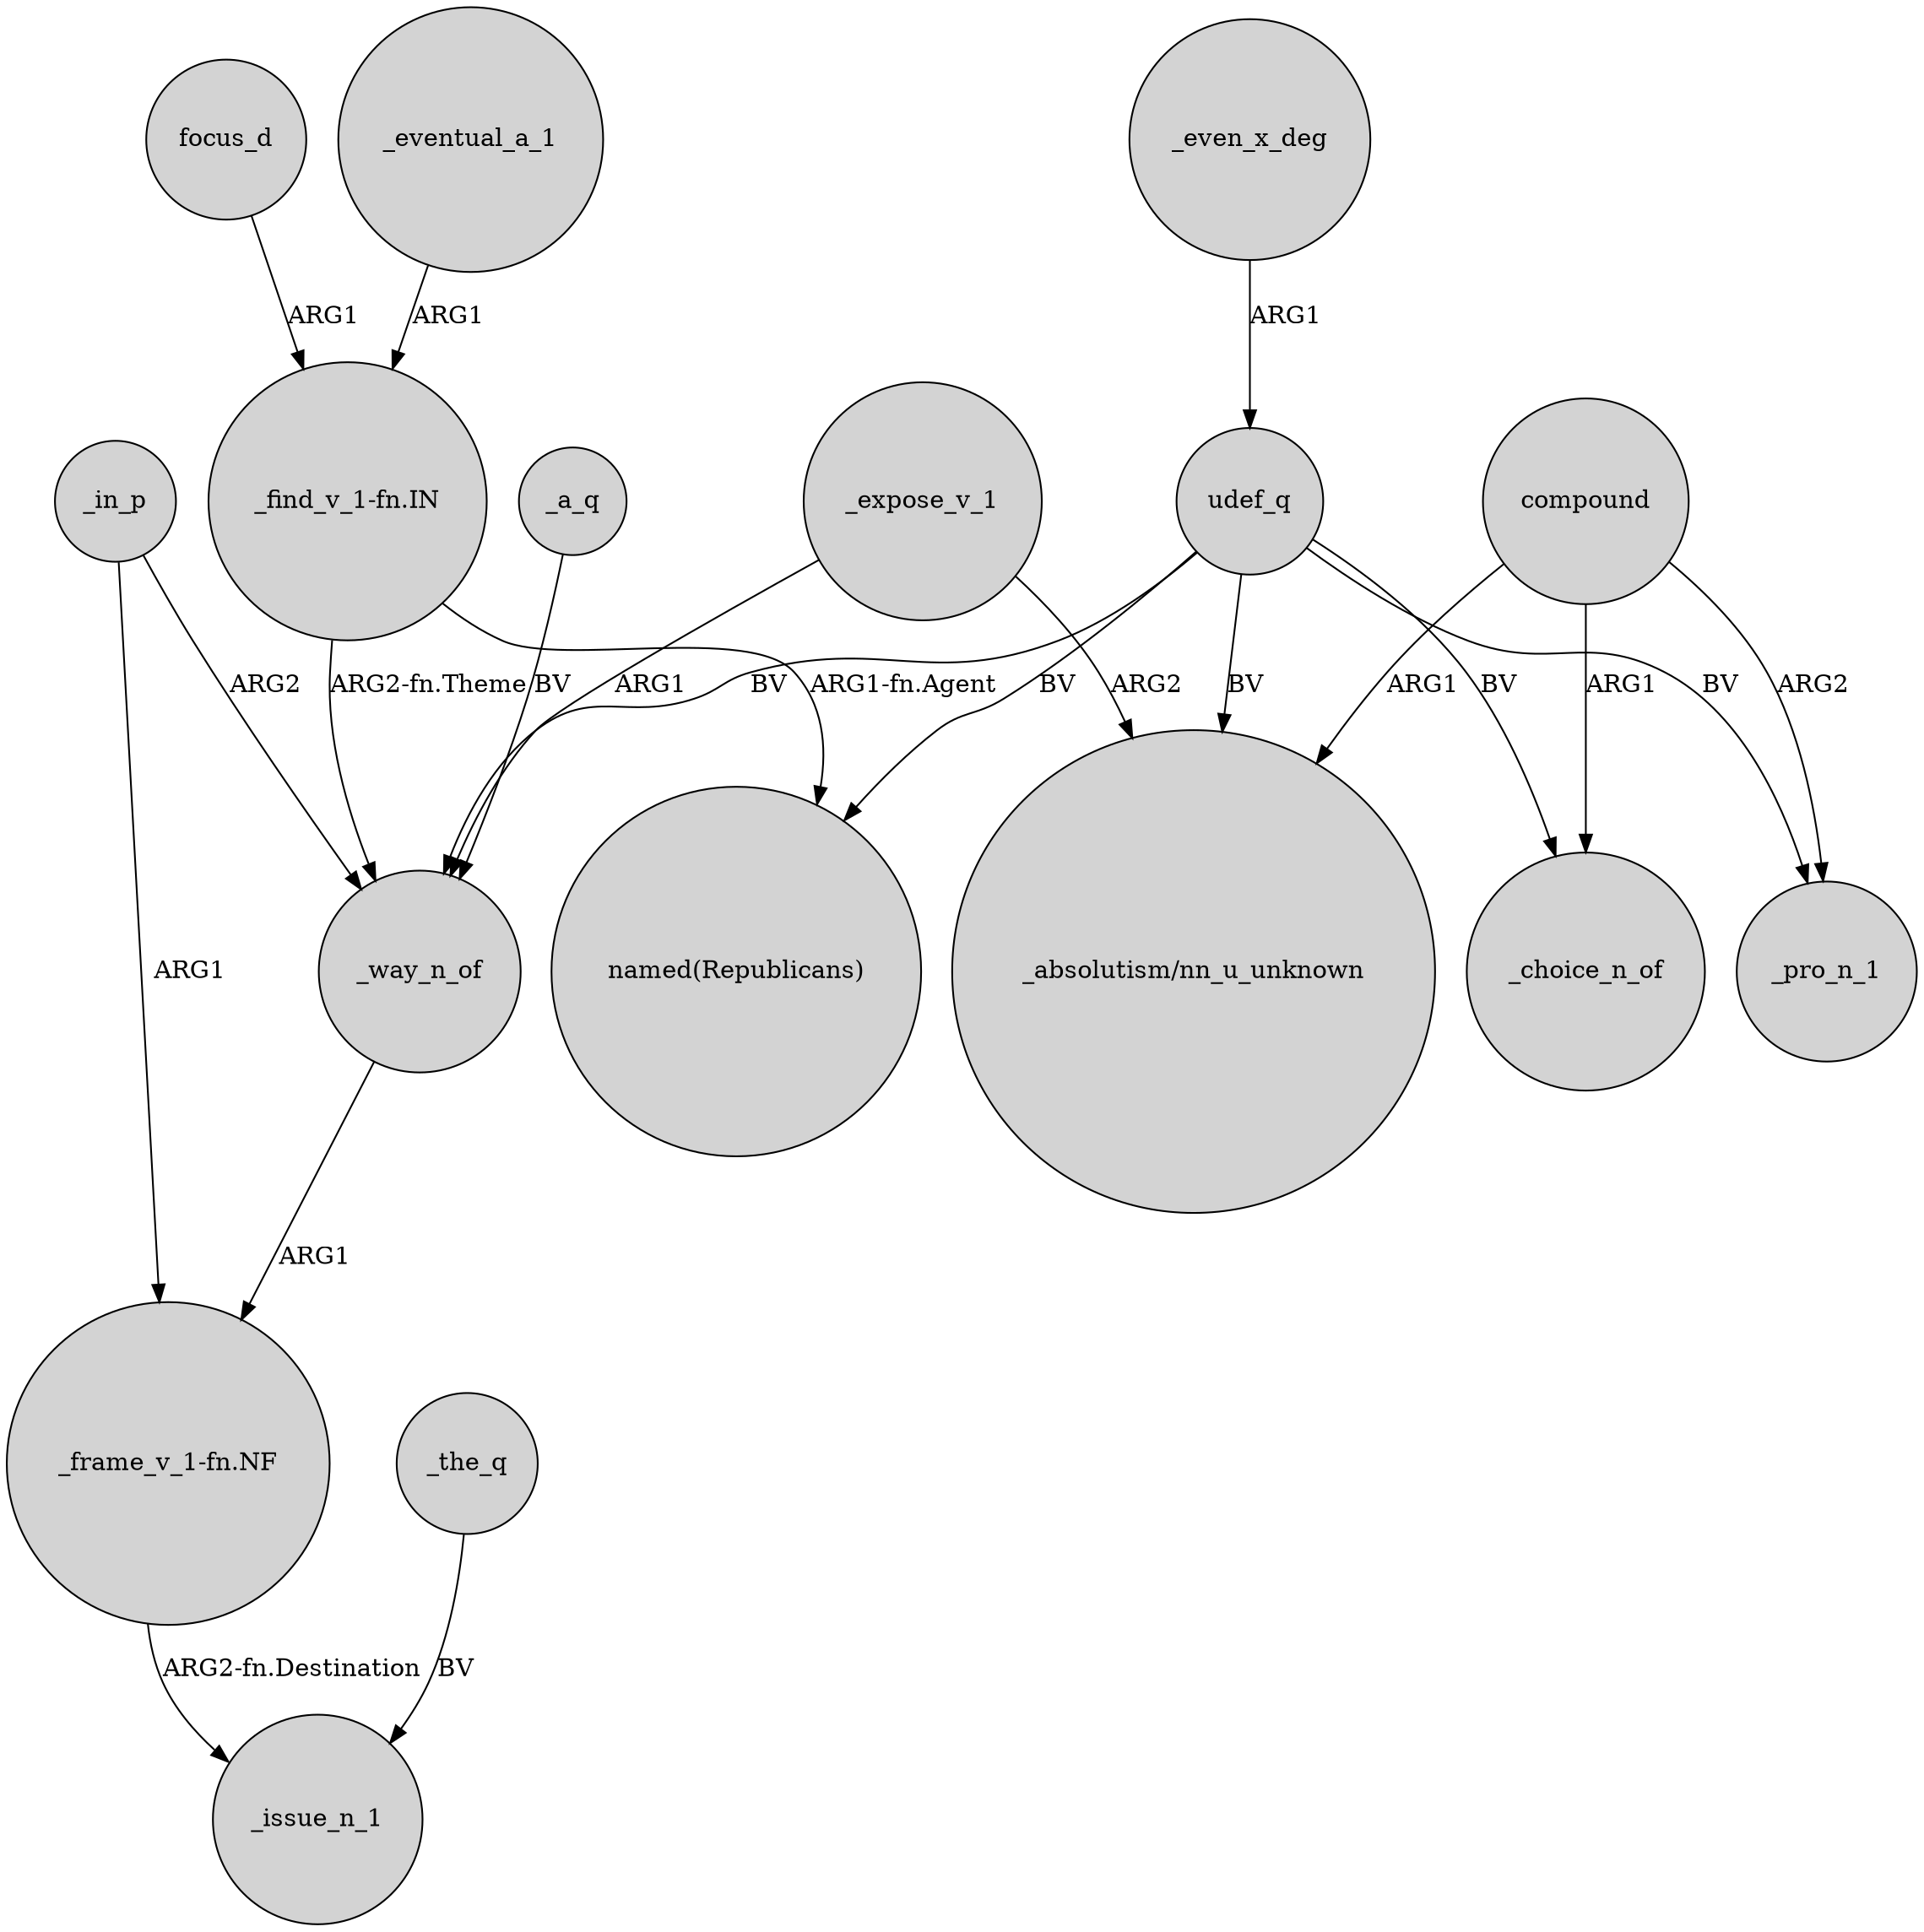 digraph {
	node [shape=circle style=filled]
	_way_n_of -> "_frame_v_1-fn.NF" [label=ARG1]
	"_find_v_1-fn.IN" -> _way_n_of [label="ARG2-fn.Theme"]
	_in_p -> "_frame_v_1-fn.NF" [label=ARG1]
	udef_q -> _way_n_of [label=BV]
	_even_x_deg -> udef_q [label=ARG1]
	focus_d -> "_find_v_1-fn.IN" [label=ARG1]
	compound -> _pro_n_1 [label=ARG2]
	udef_q -> "_absolutism/nn_u_unknown" [label=BV]
	_eventual_a_1 -> "_find_v_1-fn.IN" [label=ARG1]
	_expose_v_1 -> "_absolutism/nn_u_unknown" [label=ARG2]
	_the_q -> _issue_n_1 [label=BV]
	"_find_v_1-fn.IN" -> "named(Republicans)" [label="ARG1-fn.Agent"]
	compound -> _choice_n_of [label=ARG1]
	udef_q -> _choice_n_of [label=BV]
	_expose_v_1 -> _way_n_of [label=ARG1]
	udef_q -> _pro_n_1 [label=BV]
	udef_q -> "named(Republicans)" [label=BV]
	"_frame_v_1-fn.NF" -> _issue_n_1 [label="ARG2-fn.Destination"]
	_in_p -> _way_n_of [label=ARG2]
	_a_q -> _way_n_of [label=BV]
	compound -> "_absolutism/nn_u_unknown" [label=ARG1]
}
